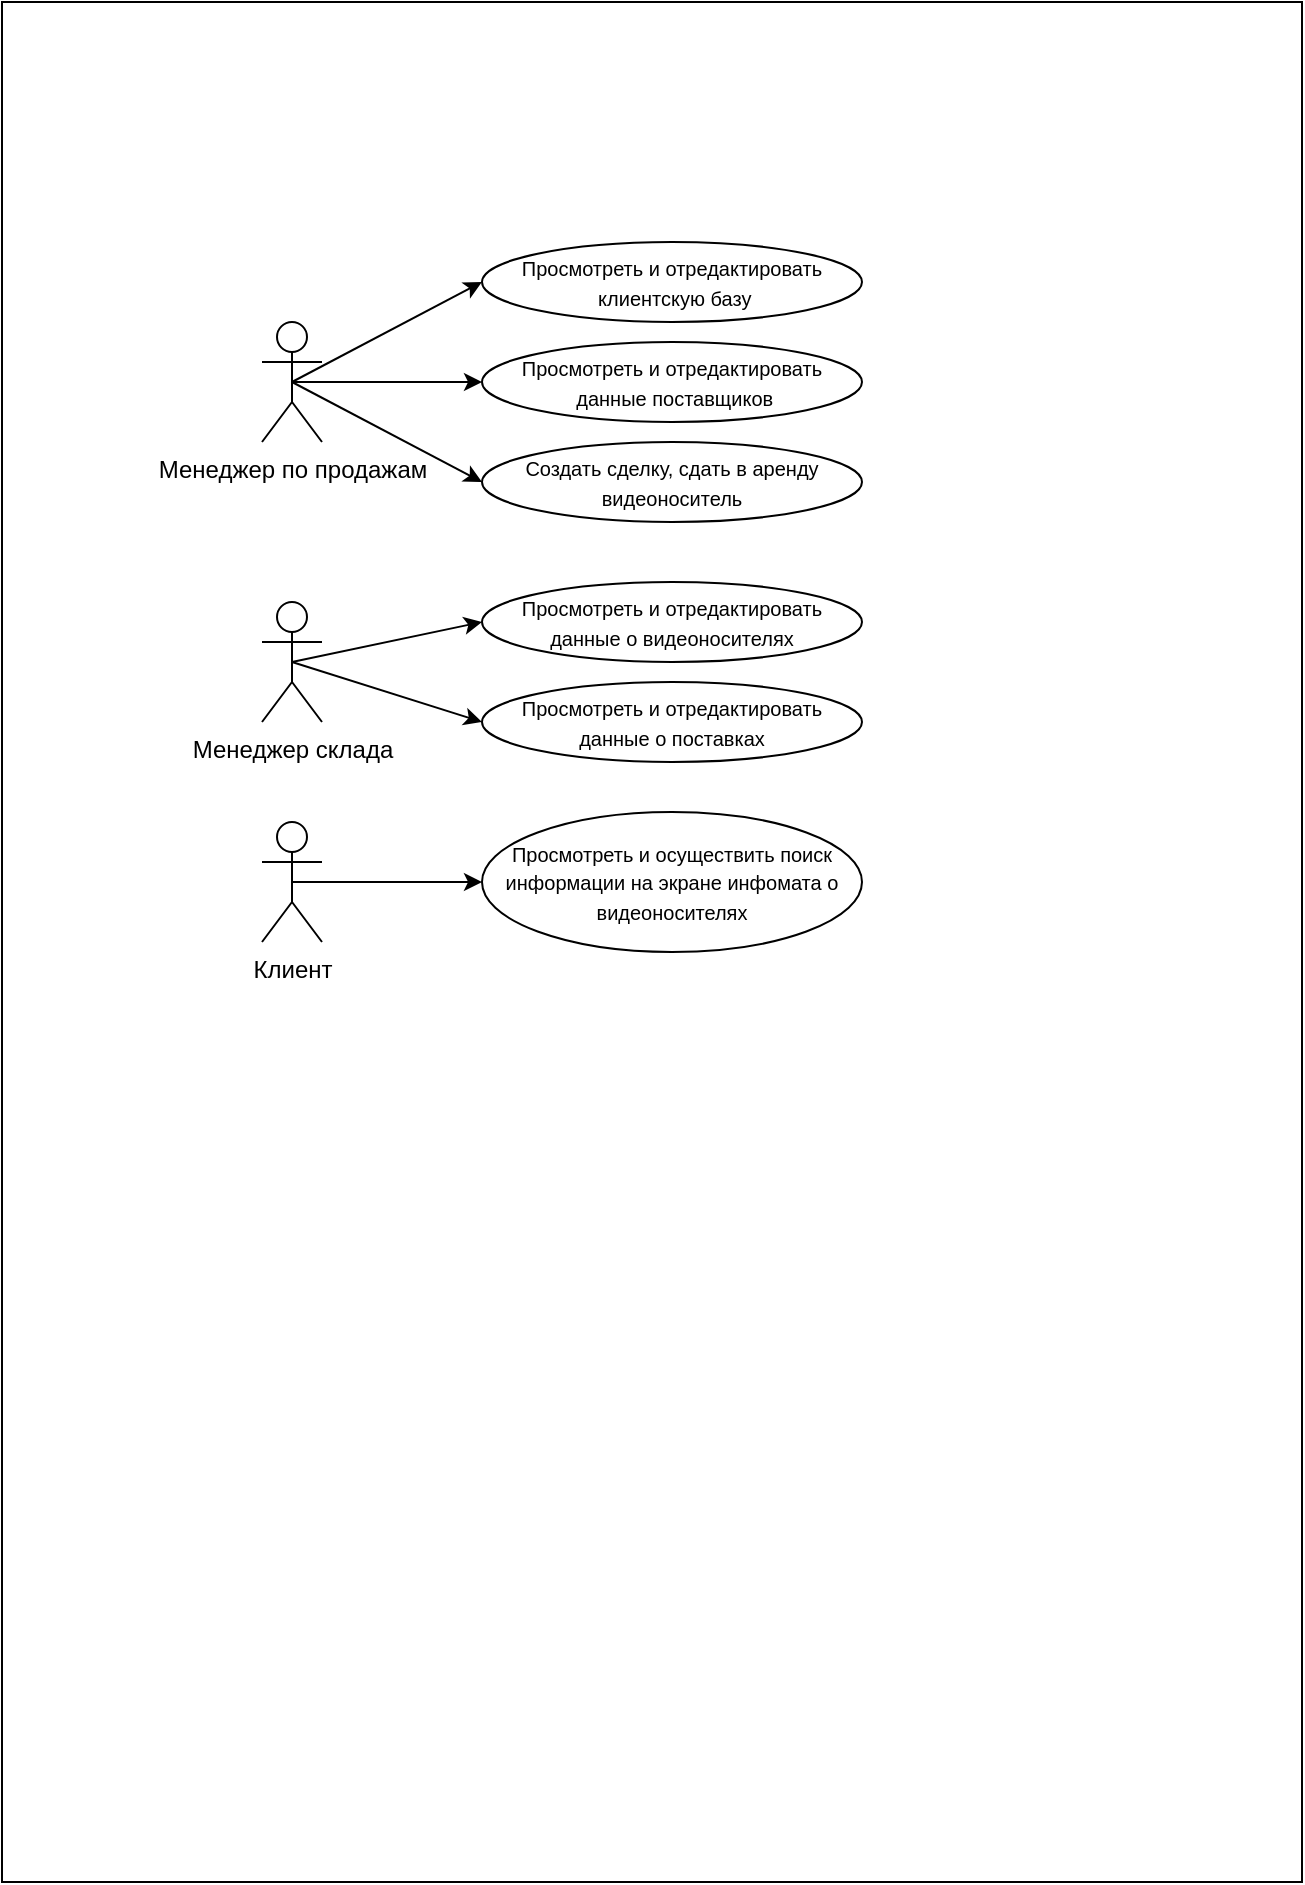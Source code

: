 <mxfile version="20.5.1" type="device"><diagram id="V5w5n7LXf-ieEfS3QJXu" name="Page-1"><mxGraphModel dx="371" dy="1874" grid="1" gridSize="10" guides="1" tooltips="1" connect="1" arrows="1" fold="1" page="1" pageScale="1" pageWidth="827" pageHeight="1169" math="0" shadow="0"><root><mxCell id="0"/><mxCell id="1" parent="0"/><mxCell id="kHq4ak17vqU-h9lUrZhz-26" value="" style="rounded=0;whiteSpace=wrap;html=1;" vertex="1" parent="1"><mxGeometry x="900" y="-500" width="650" height="940" as="geometry"/></mxCell><mxCell id="kHq4ak17vqU-h9lUrZhz-28" value="Менеджер по продажам" style="shape=umlActor;verticalLabelPosition=bottom;verticalAlign=top;html=1;outlineConnect=0;" vertex="1" parent="1"><mxGeometry x="1030" y="-340" width="30" height="60" as="geometry"/></mxCell><mxCell id="kHq4ak17vqU-h9lUrZhz-29" value="Менеджер склада" style="shape=umlActor;verticalLabelPosition=bottom;verticalAlign=top;html=1;outlineConnect=0;" vertex="1" parent="1"><mxGeometry x="1030" y="-200" width="30" height="60" as="geometry"/></mxCell><mxCell id="kHq4ak17vqU-h9lUrZhz-38" style="edgeStyle=orthogonalEdgeStyle;rounded=0;orthogonalLoop=1;jettySize=auto;html=1;exitX=0.5;exitY=0.5;exitDx=0;exitDy=0;exitPerimeter=0;entryX=0;entryY=0.5;entryDx=0;entryDy=0;fontSize=10;" edge="1" parent="1" source="kHq4ak17vqU-h9lUrZhz-30" target="kHq4ak17vqU-h9lUrZhz-37"><mxGeometry relative="1" as="geometry"/></mxCell><mxCell id="kHq4ak17vqU-h9lUrZhz-30" value="Клиент" style="shape=umlActor;verticalLabelPosition=bottom;verticalAlign=top;html=1;outlineConnect=0;" vertex="1" parent="1"><mxGeometry x="1030" y="-90" width="30" height="60" as="geometry"/></mxCell><mxCell id="kHq4ak17vqU-h9lUrZhz-31" value="&lt;font style=&quot;font-size: 10px;&quot;&gt;Просмотреть и отредактировать&lt;br&gt;&amp;nbsp;клиентскую базу&lt;/font&gt;" style="ellipse;whiteSpace=wrap;html=1;" vertex="1" parent="1"><mxGeometry x="1140" y="-380" width="190" height="40" as="geometry"/></mxCell><mxCell id="kHq4ak17vqU-h9lUrZhz-33" value="&lt;font style=&quot;font-size: 10px;&quot;&gt;Просмотреть и отредактировать&lt;br&gt;&amp;nbsp;данные поставщиков&lt;/font&gt;" style="ellipse;whiteSpace=wrap;html=1;" vertex="1" parent="1"><mxGeometry x="1140" y="-330" width="190" height="40" as="geometry"/></mxCell><mxCell id="kHq4ak17vqU-h9lUrZhz-34" value="&lt;span style=&quot;font-size: 10px;&quot;&gt;Создать сделку, сдать в аренду&lt;br&gt;видеоноситель&lt;br&gt;&lt;/span&gt;" style="ellipse;whiteSpace=wrap;html=1;" vertex="1" parent="1"><mxGeometry x="1140" y="-280" width="190" height="40" as="geometry"/></mxCell><mxCell id="kHq4ak17vqU-h9lUrZhz-35" value="&lt;span style=&quot;font-size: 10px;&quot;&gt;Просмотреть и отредактировать данные о видеоносителях&lt;/span&gt;" style="ellipse;whiteSpace=wrap;html=1;" vertex="1" parent="1"><mxGeometry x="1140" y="-210" width="190" height="40" as="geometry"/></mxCell><mxCell id="kHq4ak17vqU-h9lUrZhz-36" value="&lt;span style=&quot;font-size: 10px;&quot;&gt;Просмотреть и отредактировать данные о поставках&lt;/span&gt;" style="ellipse;whiteSpace=wrap;html=1;" vertex="1" parent="1"><mxGeometry x="1140" y="-160" width="190" height="40" as="geometry"/></mxCell><mxCell id="kHq4ak17vqU-h9lUrZhz-37" value="&lt;span style=&quot;font-size: 10px;&quot;&gt;Просмотреть и осуществить поиск информации на экране инфомата о видеоносителях&lt;/span&gt;" style="ellipse;whiteSpace=wrap;html=1;" vertex="1" parent="1"><mxGeometry x="1140" y="-95" width="190" height="70" as="geometry"/></mxCell><mxCell id="kHq4ak17vqU-h9lUrZhz-40" value="" style="endArrow=classic;startArrow=none;html=1;rounded=0;strokeColor=default;fontSize=10;exitX=0.5;exitY=0.5;exitDx=0;exitDy=0;exitPerimeter=0;entryX=0;entryY=0.5;entryDx=0;entryDy=0;startFill=0;" edge="1" parent="1" source="kHq4ak17vqU-h9lUrZhz-29" target="kHq4ak17vqU-h9lUrZhz-35"><mxGeometry width="50" height="50" relative="1" as="geometry"><mxPoint x="1160" y="-230" as="sourcePoint"/><mxPoint x="1210" y="-280" as="targetPoint"/></mxGeometry></mxCell><mxCell id="kHq4ak17vqU-h9lUrZhz-41" value="" style="endArrow=classic;startArrow=none;html=1;rounded=0;strokeColor=default;fontSize=10;exitX=0.5;exitY=0.5;exitDx=0;exitDy=0;exitPerimeter=0;entryX=0;entryY=0.5;entryDx=0;entryDy=0;startFill=0;" edge="1" parent="1" source="kHq4ak17vqU-h9lUrZhz-29" target="kHq4ak17vqU-h9lUrZhz-36"><mxGeometry width="50" height="50" relative="1" as="geometry"><mxPoint x="1055" y="-160.0" as="sourcePoint"/><mxPoint x="1150.0" y="-180.0" as="targetPoint"/></mxGeometry></mxCell><mxCell id="kHq4ak17vqU-h9lUrZhz-42" value="" style="endArrow=classic;startArrow=none;html=1;rounded=0;strokeColor=default;fontSize=10;exitX=0.5;exitY=0.5;exitDx=0;exitDy=0;exitPerimeter=0;entryX=0;entryY=0.5;entryDx=0;entryDy=0;startFill=0;" edge="1" parent="1" source="kHq4ak17vqU-h9lUrZhz-28" target="kHq4ak17vqU-h9lUrZhz-34"><mxGeometry width="50" height="50" relative="1" as="geometry"><mxPoint x="1055" y="-160.0" as="sourcePoint"/><mxPoint x="1150.0" y="-130.0" as="targetPoint"/></mxGeometry></mxCell><mxCell id="kHq4ak17vqU-h9lUrZhz-43" value="" style="endArrow=classic;startArrow=none;html=1;rounded=0;strokeColor=default;fontSize=10;exitX=0.5;exitY=0.5;exitDx=0;exitDy=0;exitPerimeter=0;entryX=0;entryY=0.5;entryDx=0;entryDy=0;startFill=0;" edge="1" parent="1" source="kHq4ak17vqU-h9lUrZhz-28" target="kHq4ak17vqU-h9lUrZhz-33"><mxGeometry width="50" height="50" relative="1" as="geometry"><mxPoint x="1055" y="-300.0" as="sourcePoint"/><mxPoint x="1150.0" y="-240.0" as="targetPoint"/></mxGeometry></mxCell><mxCell id="kHq4ak17vqU-h9lUrZhz-44" value="" style="endArrow=classic;startArrow=none;html=1;rounded=0;strokeColor=default;fontSize=10;exitX=0.5;exitY=0.5;exitDx=0;exitDy=0;exitPerimeter=0;entryX=0;entryY=0.5;entryDx=0;entryDy=0;startFill=0;" edge="1" parent="1" source="kHq4ak17vqU-h9lUrZhz-28" target="kHq4ak17vqU-h9lUrZhz-31"><mxGeometry width="50" height="50" relative="1" as="geometry"><mxPoint x="1055" y="-300.0" as="sourcePoint"/><mxPoint x="1150.0" y="-290.0" as="targetPoint"/></mxGeometry></mxCell></root></mxGraphModel></diagram></mxfile>